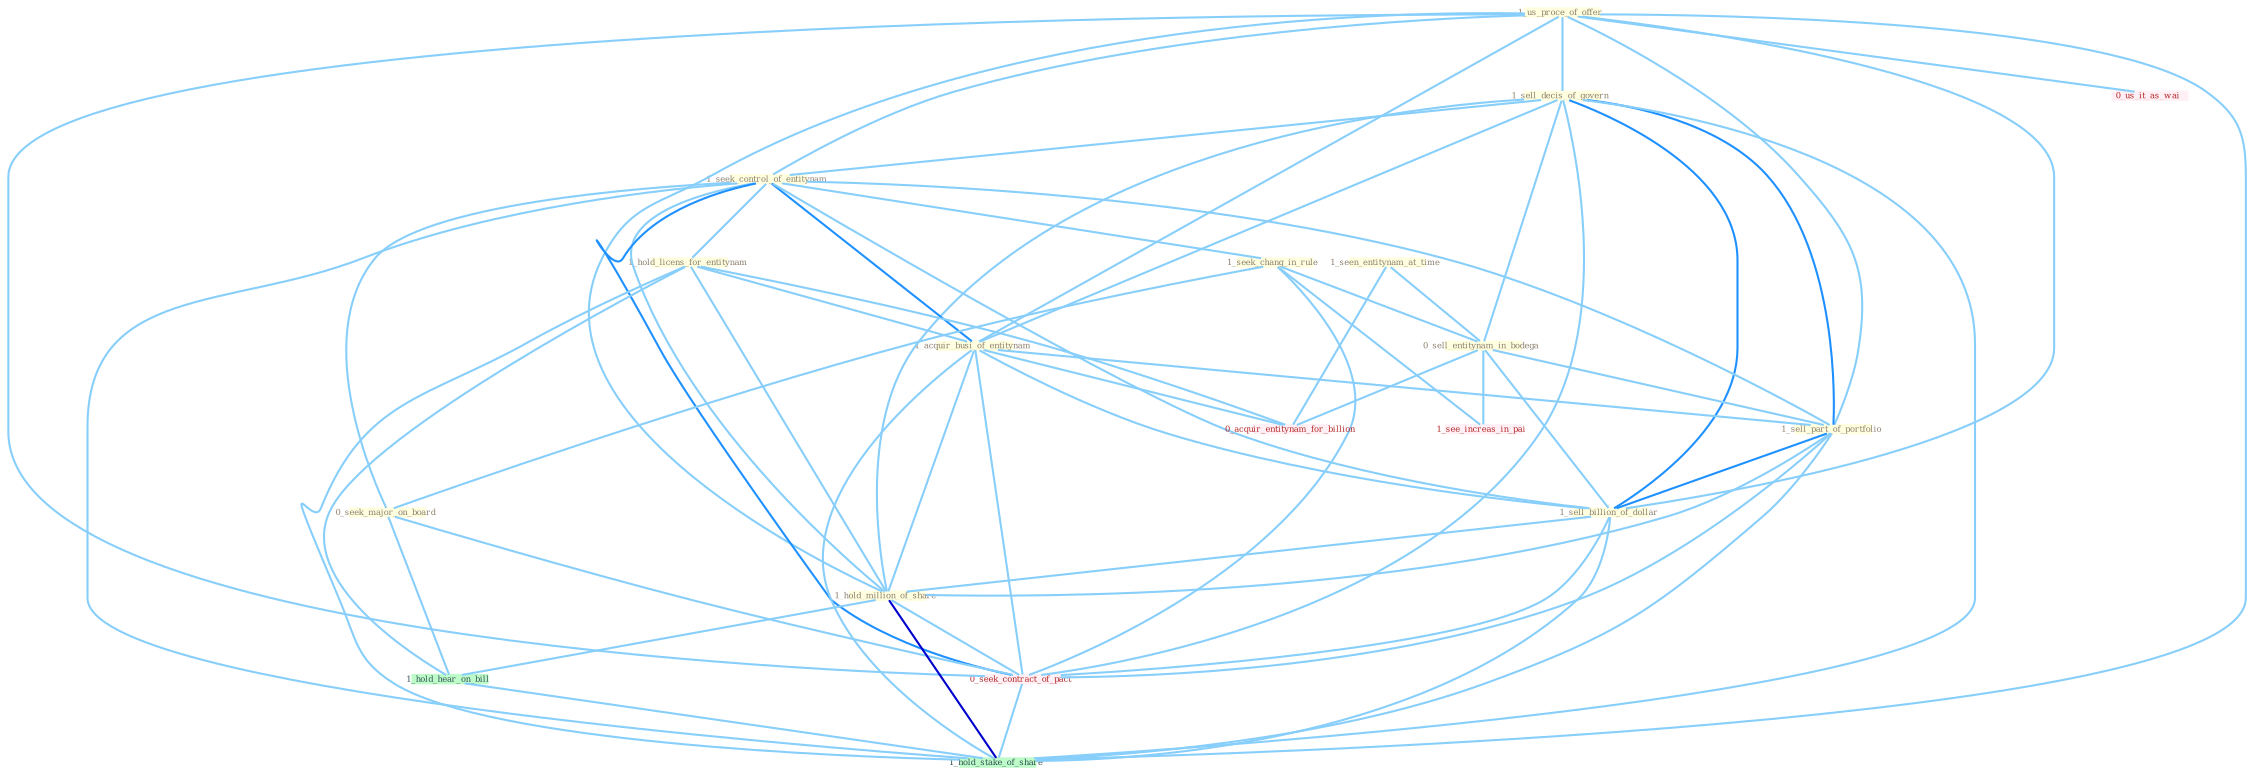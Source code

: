Graph G{ 
    node
    [shape=polygon,style=filled,width=.5,height=.06,color="#BDFCC9",fixedsize=true,fontsize=4,
    fontcolor="#2f4f4f"];
    {node
    [color="#ffffe0", fontcolor="#8b7d6b"] "1_us_proce_of_offer " "1_sell_decis_of_govern " "1_seek_control_of_entitynam " "1_seek_chang_in_rule " "1_seen_entitynam_at_time " "0_seek_major_on_board " "0_sell_entitynam_in_bodega " "1_hold_licens_for_entitynam " "1_acquir_busi_of_entitynam " "1_sell_part_of_portfolio " "1_sell_billion_of_dollar " "1_hold_million_of_share "}
{node [color="#fff0f5", fontcolor="#b22222"] "0_seek_contract_of_pact " "0_us_it_as_wai " "0_acquir_entitynam_for_billion " "1_see_increas_in_pai "}
edge [color="#B0E2FF"];

	"1_us_proce_of_offer " -- "1_sell_decis_of_govern " [w="1", color="#87cefa" ];
	"1_us_proce_of_offer " -- "1_seek_control_of_entitynam " [w="1", color="#87cefa" ];
	"1_us_proce_of_offer " -- "1_acquir_busi_of_entitynam " [w="1", color="#87cefa" ];
	"1_us_proce_of_offer " -- "1_sell_part_of_portfolio " [w="1", color="#87cefa" ];
	"1_us_proce_of_offer " -- "1_sell_billion_of_dollar " [w="1", color="#87cefa" ];
	"1_us_proce_of_offer " -- "1_hold_million_of_share " [w="1", color="#87cefa" ];
	"1_us_proce_of_offer " -- "0_seek_contract_of_pact " [w="1", color="#87cefa" ];
	"1_us_proce_of_offer " -- "0_us_it_as_wai " [w="1", color="#87cefa" ];
	"1_us_proce_of_offer " -- "1_hold_stake_of_share " [w="1", color="#87cefa" ];
	"1_sell_decis_of_govern " -- "1_seek_control_of_entitynam " [w="1", color="#87cefa" ];
	"1_sell_decis_of_govern " -- "0_sell_entitynam_in_bodega " [w="1", color="#87cefa" ];
	"1_sell_decis_of_govern " -- "1_acquir_busi_of_entitynam " [w="1", color="#87cefa" ];
	"1_sell_decis_of_govern " -- "1_sell_part_of_portfolio " [w="2", color="#1e90ff" , len=0.8];
	"1_sell_decis_of_govern " -- "1_sell_billion_of_dollar " [w="2", color="#1e90ff" , len=0.8];
	"1_sell_decis_of_govern " -- "1_hold_million_of_share " [w="1", color="#87cefa" ];
	"1_sell_decis_of_govern " -- "0_seek_contract_of_pact " [w="1", color="#87cefa" ];
	"1_sell_decis_of_govern " -- "1_hold_stake_of_share " [w="1", color="#87cefa" ];
	"1_seek_control_of_entitynam " -- "1_seek_chang_in_rule " [w="1", color="#87cefa" ];
	"1_seek_control_of_entitynam " -- "0_seek_major_on_board " [w="1", color="#87cefa" ];
	"1_seek_control_of_entitynam " -- "1_hold_licens_for_entitynam " [w="1", color="#87cefa" ];
	"1_seek_control_of_entitynam " -- "1_acquir_busi_of_entitynam " [w="2", color="#1e90ff" , len=0.8];
	"1_seek_control_of_entitynam " -- "1_sell_part_of_portfolio " [w="1", color="#87cefa" ];
	"1_seek_control_of_entitynam " -- "1_sell_billion_of_dollar " [w="1", color="#87cefa" ];
	"1_seek_control_of_entitynam " -- "1_hold_million_of_share " [w="1", color="#87cefa" ];
	"1_seek_control_of_entitynam " -- "0_seek_contract_of_pact " [w="2", color="#1e90ff" , len=0.8];
	"1_seek_control_of_entitynam " -- "1_hold_stake_of_share " [w="1", color="#87cefa" ];
	"1_seek_chang_in_rule " -- "0_seek_major_on_board " [w="1", color="#87cefa" ];
	"1_seek_chang_in_rule " -- "0_sell_entitynam_in_bodega " [w="1", color="#87cefa" ];
	"1_seek_chang_in_rule " -- "0_seek_contract_of_pact " [w="1", color="#87cefa" ];
	"1_seek_chang_in_rule " -- "1_see_increas_in_pai " [w="1", color="#87cefa" ];
	"1_seen_entitynam_at_time " -- "0_sell_entitynam_in_bodega " [w="1", color="#87cefa" ];
	"1_seen_entitynam_at_time " -- "0_acquir_entitynam_for_billion " [w="1", color="#87cefa" ];
	"0_seek_major_on_board " -- "0_seek_contract_of_pact " [w="1", color="#87cefa" ];
	"0_seek_major_on_board " -- "1_hold_hear_on_bill " [w="1", color="#87cefa" ];
	"0_sell_entitynam_in_bodega " -- "1_sell_part_of_portfolio " [w="1", color="#87cefa" ];
	"0_sell_entitynam_in_bodega " -- "1_sell_billion_of_dollar " [w="1", color="#87cefa" ];
	"0_sell_entitynam_in_bodega " -- "0_acquir_entitynam_for_billion " [w="1", color="#87cefa" ];
	"0_sell_entitynam_in_bodega " -- "1_see_increas_in_pai " [w="1", color="#87cefa" ];
	"1_hold_licens_for_entitynam " -- "1_acquir_busi_of_entitynam " [w="1", color="#87cefa" ];
	"1_hold_licens_for_entitynam " -- "1_hold_million_of_share " [w="1", color="#87cefa" ];
	"1_hold_licens_for_entitynam " -- "0_acquir_entitynam_for_billion " [w="1", color="#87cefa" ];
	"1_hold_licens_for_entitynam " -- "1_hold_hear_on_bill " [w="1", color="#87cefa" ];
	"1_hold_licens_for_entitynam " -- "1_hold_stake_of_share " [w="1", color="#87cefa" ];
	"1_acquir_busi_of_entitynam " -- "1_sell_part_of_portfolio " [w="1", color="#87cefa" ];
	"1_acquir_busi_of_entitynam " -- "1_sell_billion_of_dollar " [w="1", color="#87cefa" ];
	"1_acquir_busi_of_entitynam " -- "1_hold_million_of_share " [w="1", color="#87cefa" ];
	"1_acquir_busi_of_entitynam " -- "0_seek_contract_of_pact " [w="1", color="#87cefa" ];
	"1_acquir_busi_of_entitynam " -- "0_acquir_entitynam_for_billion " [w="1", color="#87cefa" ];
	"1_acquir_busi_of_entitynam " -- "1_hold_stake_of_share " [w="1", color="#87cefa" ];
	"1_sell_part_of_portfolio " -- "1_sell_billion_of_dollar " [w="2", color="#1e90ff" , len=0.8];
	"1_sell_part_of_portfolio " -- "1_hold_million_of_share " [w="1", color="#87cefa" ];
	"1_sell_part_of_portfolio " -- "0_seek_contract_of_pact " [w="1", color="#87cefa" ];
	"1_sell_part_of_portfolio " -- "1_hold_stake_of_share " [w="1", color="#87cefa" ];
	"1_sell_billion_of_dollar " -- "1_hold_million_of_share " [w="1", color="#87cefa" ];
	"1_sell_billion_of_dollar " -- "0_seek_contract_of_pact " [w="1", color="#87cefa" ];
	"1_sell_billion_of_dollar " -- "1_hold_stake_of_share " [w="1", color="#87cefa" ];
	"1_hold_million_of_share " -- "0_seek_contract_of_pact " [w="1", color="#87cefa" ];
	"1_hold_million_of_share " -- "1_hold_hear_on_bill " [w="1", color="#87cefa" ];
	"1_hold_million_of_share " -- "1_hold_stake_of_share " [w="3", color="#0000cd" , len=0.6];
	"0_seek_contract_of_pact " -- "1_hold_stake_of_share " [w="1", color="#87cefa" ];
	"1_hold_hear_on_bill " -- "1_hold_stake_of_share " [w="1", color="#87cefa" ];
}